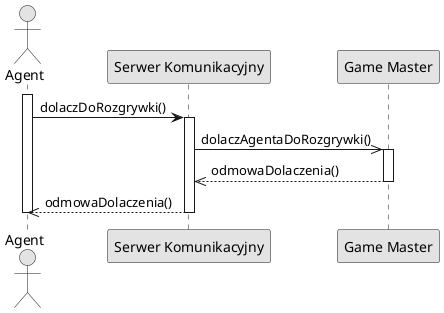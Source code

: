 @startuml
skinparam shadowing false
skinparam monochrome true
skinparam sequenceGroupBorderThickness 0.5

actor Agent
participant "Serwer Komunikacyjny" as sk
participant "Game Master" as gm

activate Agent
Agent -> sk: dolaczDoRozgrywki()
activate sk
sk ->> gm: dolaczAgentaDoRozgrywki()
activate gm
gm -->> sk: odmowaDolaczenia()
deactivate gm
sk -->> Agent: odmowaDolaczenia()
deactivate sk
deactivate Agent
@enduml